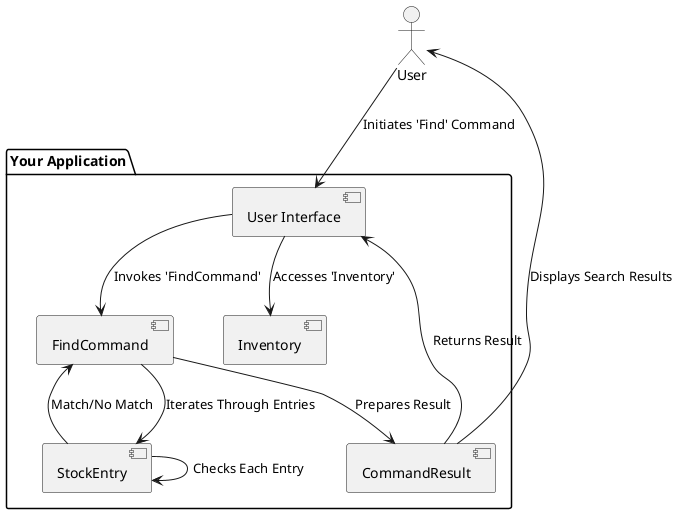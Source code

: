 @startuml FindCommandArchitectureDiagram

!define LOGIC_COLOR #3333C4

!define ARROW_STYLE [-[#LOGIC_COLOR]->]

actor User as U
package "Your Application" {
  [User Interface] as UI
  [FindCommand] as FindCmd
  [Inventory] as Inv
  [StockEntry] as Entry
  [CommandResult] as CmdResult
}

U -down-> UI: Initiates 'Find' Command
UI -down-> FindCmd: Invokes 'FindCommand'
UI -down-> Inv: Accesses 'Inventory'
FindCmd -down-> Entry: Iterates Through Entries
Entry -down-> Entry: Checks Each Entry
Entry --> FindCmd: Match/No Match
FindCmd --> CmdResult: Prepares Result
CmdResult -up-> UI: Returns Result
CmdResult -up-> U: Displays Search Results

@enduml
